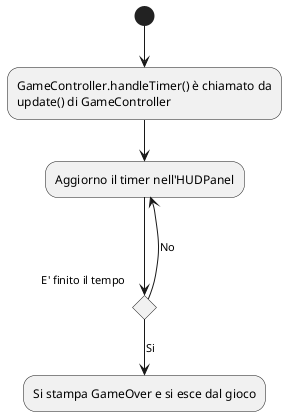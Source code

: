 @startuml
'https://plantuml.com/activity-diagram-beta

(*)  --> "GameController.handleTimer() è chiamato da\nupdate() di GameController"
--> "Aggiorno il timer nell'HUDPanel"
If "E' finito il tempo" then
--> [Si] "Si stampa GameOver e si esce dal gioco"
else
---> [No] "Aggiorno il timer nell'HUDPanel"
Endif

@enduml
